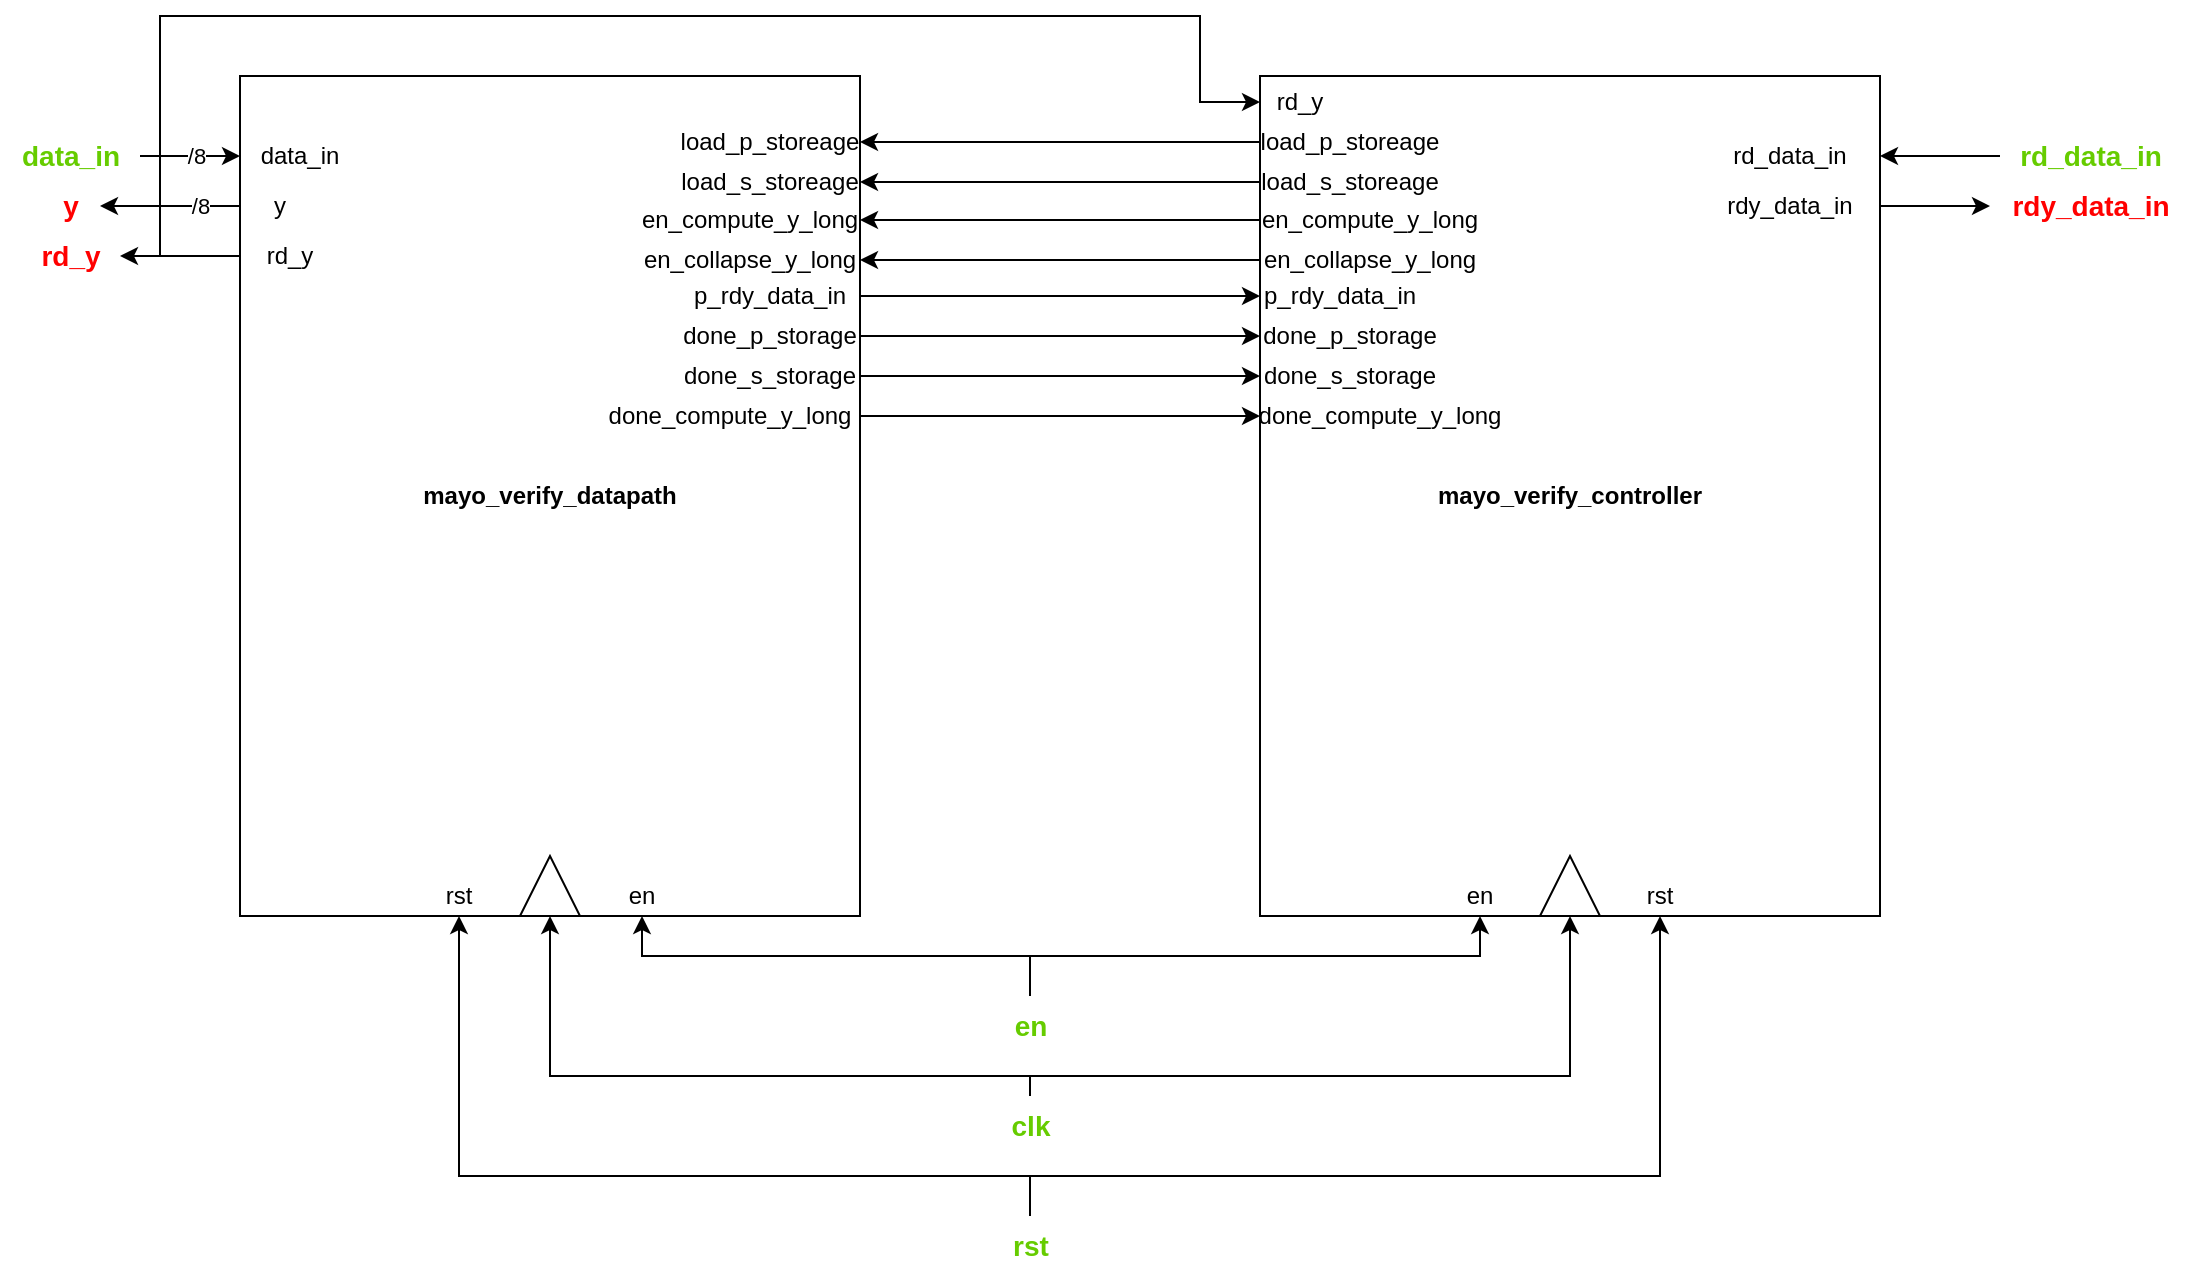 <mxfile version="22.1.2" type="device">
  <diagram name="Page-1" id="7oFCiNAd26EvE6YhQAw5">
    <mxGraphModel dx="2464" dy="1990" grid="1" gridSize="10" guides="1" tooltips="1" connect="1" arrows="1" fold="1" page="1" pageScale="2" pageWidth="850" pageHeight="1100" math="0" shadow="0">
      <root>
        <mxCell id="0" />
        <mxCell id="1" parent="0" />
        <mxCell id="Tme-Nr2etmvag8gRahso-1" value="&lt;b&gt;mayo_verify_datapath&lt;/b&gt;" style="rounded=0;whiteSpace=wrap;html=1;" parent="1" vertex="1">
          <mxGeometry x="400" y="340" width="310" height="420" as="geometry" />
        </mxCell>
        <mxCell id="Tme-Nr2etmvag8gRahso-2" value="" style="triangle;whiteSpace=wrap;html=1;direction=north;" parent="1" vertex="1">
          <mxGeometry x="540" y="730" width="30" height="30" as="geometry" />
        </mxCell>
        <mxCell id="Tme-Nr2etmvag8gRahso-3" value="rst" style="text;html=1;strokeColor=none;fillColor=none;align=center;verticalAlign=middle;whiteSpace=wrap;rounded=0;" parent="1" vertex="1">
          <mxGeometry x="491" y="740" width="37" height="20" as="geometry" />
        </mxCell>
        <mxCell id="Tme-Nr2etmvag8gRahso-14" value="&lt;b&gt;mayo_verify_controller&lt;/b&gt;" style="rounded=0;whiteSpace=wrap;html=1;" parent="1" vertex="1">
          <mxGeometry x="910" y="340" width="310" height="420" as="geometry" />
        </mxCell>
        <mxCell id="Tme-Nr2etmvag8gRahso-15" value="" style="triangle;whiteSpace=wrap;html=1;direction=north;" parent="1" vertex="1">
          <mxGeometry x="1050" y="730" width="30" height="30" as="geometry" />
        </mxCell>
        <mxCell id="Tme-Nr2etmvag8gRahso-16" value="rst" style="text;html=1;strokeColor=none;fillColor=none;align=center;verticalAlign=middle;whiteSpace=wrap;rounded=0;" parent="1" vertex="1">
          <mxGeometry x="1080" y="740" width="60" height="20" as="geometry" />
        </mxCell>
        <mxCell id="Tme-Nr2etmvag8gRahso-17" value="en" style="text;html=1;strokeColor=none;fillColor=none;align=center;verticalAlign=middle;whiteSpace=wrap;rounded=0;" parent="1" vertex="1">
          <mxGeometry x="571" y="740" width="60" height="20" as="geometry" />
        </mxCell>
        <mxCell id="Tme-Nr2etmvag8gRahso-18" value="load_p_storeage" style="text;html=1;strokeColor=none;fillColor=none;align=center;verticalAlign=middle;whiteSpace=wrap;rounded=0;" parent="1" vertex="1">
          <mxGeometry x="620" y="363" width="90" height="20" as="geometry" />
        </mxCell>
        <mxCell id="Tme-Nr2etmvag8gRahso-22" style="edgeStyle=orthogonalEdgeStyle;rounded=0;orthogonalLoop=1;jettySize=auto;html=1;entryX=1;entryY=0.5;entryDx=0;entryDy=0;" parent="1" source="Tme-Nr2etmvag8gRahso-19" target="Tme-Nr2etmvag8gRahso-18" edge="1">
          <mxGeometry relative="1" as="geometry" />
        </mxCell>
        <mxCell id="Tme-Nr2etmvag8gRahso-19" value="load_p_storeage" style="text;html=1;strokeColor=none;fillColor=none;align=center;verticalAlign=middle;whiteSpace=wrap;rounded=0;" parent="1" vertex="1">
          <mxGeometry x="910" y="363" width="90" height="20" as="geometry" />
        </mxCell>
        <mxCell id="Tme-Nr2etmvag8gRahso-20" value="load_s_storeage" style="text;html=1;strokeColor=none;fillColor=none;align=center;verticalAlign=middle;whiteSpace=wrap;rounded=0;" parent="1" vertex="1">
          <mxGeometry x="620" y="383" width="90" height="20" as="geometry" />
        </mxCell>
        <mxCell id="Tme-Nr2etmvag8gRahso-23" style="edgeStyle=orthogonalEdgeStyle;rounded=0;orthogonalLoop=1;jettySize=auto;html=1;entryX=1;entryY=0.5;entryDx=0;entryDy=0;" parent="1" source="Tme-Nr2etmvag8gRahso-21" target="Tme-Nr2etmvag8gRahso-20" edge="1">
          <mxGeometry relative="1" as="geometry" />
        </mxCell>
        <mxCell id="Tme-Nr2etmvag8gRahso-21" value="load_s_storeage" style="text;html=1;strokeColor=none;fillColor=none;align=center;verticalAlign=middle;whiteSpace=wrap;rounded=0;" parent="1" vertex="1">
          <mxGeometry x="910" y="383" width="90" height="20" as="geometry" />
        </mxCell>
        <mxCell id="Tme-Nr2etmvag8gRahso-29" style="edgeStyle=orthogonalEdgeStyle;rounded=0;orthogonalLoop=1;jettySize=auto;html=1;entryX=0;entryY=0.5;entryDx=0;entryDy=0;" parent="1" source="Tme-Nr2etmvag8gRahso-24" target="Tme-Nr2etmvag8gRahso-28" edge="1">
          <mxGeometry relative="1" as="geometry" />
        </mxCell>
        <mxCell id="Tme-Nr2etmvag8gRahso-24" value="p_rdy_data_in" style="text;html=1;strokeColor=none;fillColor=none;align=center;verticalAlign=middle;whiteSpace=wrap;rounded=0;" parent="1" vertex="1">
          <mxGeometry x="620" y="440" width="90" height="20" as="geometry" />
        </mxCell>
        <mxCell id="Tme-Nr2etmvag8gRahso-26" value="rd_data_in" style="text;html=1;strokeColor=none;fillColor=none;align=center;verticalAlign=middle;whiteSpace=wrap;rounded=0;" parent="1" vertex="1">
          <mxGeometry x="1130" y="370" width="90" height="20" as="geometry" />
        </mxCell>
        <mxCell id="Tme-Nr2etmvag8gRahso-28" value="p_rdy_data_in" style="text;html=1;strokeColor=none;fillColor=none;align=center;verticalAlign=middle;whiteSpace=wrap;rounded=0;" parent="1" vertex="1">
          <mxGeometry x="910" y="440" width="80" height="20" as="geometry" />
        </mxCell>
        <mxCell id="Tme-Nr2etmvag8gRahso-35" style="edgeStyle=orthogonalEdgeStyle;rounded=0;orthogonalLoop=1;jettySize=auto;html=1;entryX=0;entryY=0.5;entryDx=0;entryDy=0;" parent="1" source="Tme-Nr2etmvag8gRahso-31" target="Tme-Nr2etmvag8gRahso-33" edge="1">
          <mxGeometry relative="1" as="geometry" />
        </mxCell>
        <mxCell id="Tme-Nr2etmvag8gRahso-31" value="done_p_storage" style="text;html=1;strokeColor=none;fillColor=none;align=center;verticalAlign=middle;whiteSpace=wrap;rounded=0;" parent="1" vertex="1">
          <mxGeometry x="620" y="460" width="90" height="20" as="geometry" />
        </mxCell>
        <mxCell id="Tme-Nr2etmvag8gRahso-36" style="edgeStyle=orthogonalEdgeStyle;rounded=0;orthogonalLoop=1;jettySize=auto;html=1;entryX=0;entryY=0.5;entryDx=0;entryDy=0;" parent="1" source="Tme-Nr2etmvag8gRahso-32" target="Tme-Nr2etmvag8gRahso-34" edge="1">
          <mxGeometry relative="1" as="geometry" />
        </mxCell>
        <mxCell id="Tme-Nr2etmvag8gRahso-32" value="done_s_storage" style="text;html=1;strokeColor=none;fillColor=none;align=center;verticalAlign=middle;whiteSpace=wrap;rounded=0;" parent="1" vertex="1">
          <mxGeometry x="620" y="480" width="90" height="20" as="geometry" />
        </mxCell>
        <mxCell id="Tme-Nr2etmvag8gRahso-33" value="done_p_storage" style="text;html=1;strokeColor=none;fillColor=none;align=center;verticalAlign=middle;whiteSpace=wrap;rounded=0;" parent="1" vertex="1">
          <mxGeometry x="910" y="460" width="90" height="20" as="geometry" />
        </mxCell>
        <mxCell id="Tme-Nr2etmvag8gRahso-34" value="done_s_storage" style="text;html=1;strokeColor=none;fillColor=none;align=center;verticalAlign=middle;whiteSpace=wrap;rounded=0;" parent="1" vertex="1">
          <mxGeometry x="910" y="480" width="90" height="20" as="geometry" />
        </mxCell>
        <mxCell id="Tme-Nr2etmvag8gRahso-39" style="edgeStyle=orthogonalEdgeStyle;rounded=0;orthogonalLoop=1;jettySize=auto;html=1;entryX=0;entryY=0.5;entryDx=0;entryDy=0;" parent="1" source="Tme-Nr2etmvag8gRahso-37" target="Tme-Nr2etmvag8gRahso-38" edge="1">
          <mxGeometry relative="1" as="geometry" />
        </mxCell>
        <mxCell id="Tme-Nr2etmvag8gRahso-37" value="done_compute_y_long" style="text;html=1;strokeColor=none;fillColor=none;align=center;verticalAlign=middle;whiteSpace=wrap;rounded=0;" parent="1" vertex="1">
          <mxGeometry x="580" y="500" width="130" height="20" as="geometry" />
        </mxCell>
        <mxCell id="Tme-Nr2etmvag8gRahso-38" value="done_compute_y_long" style="text;html=1;strokeColor=none;fillColor=none;align=center;verticalAlign=middle;whiteSpace=wrap;rounded=0;" parent="1" vertex="1">
          <mxGeometry x="910" y="500" width="120" height="20" as="geometry" />
        </mxCell>
        <mxCell id="Tme-Nr2etmvag8gRahso-51" style="edgeStyle=orthogonalEdgeStyle;rounded=0;orthogonalLoop=1;jettySize=auto;html=1;" parent="1" source="Tme-Nr2etmvag8gRahso-40" target="Tme-Nr2etmvag8gRahso-50" edge="1">
          <mxGeometry relative="1" as="geometry" />
        </mxCell>
        <mxCell id="Tme-Nr2etmvag8gRahso-75" style="edgeStyle=orthogonalEdgeStyle;rounded=0;orthogonalLoop=1;jettySize=auto;html=1;entryX=0;entryY=0.5;entryDx=0;entryDy=0;" parent="1" source="Tme-Nr2etmvag8gRahso-40" target="Tme-Nr2etmvag8gRahso-74" edge="1">
          <mxGeometry relative="1" as="geometry">
            <Array as="points">
              <mxPoint x="360" y="430" />
              <mxPoint x="360" y="310" />
              <mxPoint x="880" y="310" />
              <mxPoint x="880" y="353" />
            </Array>
          </mxGeometry>
        </mxCell>
        <mxCell id="Tme-Nr2etmvag8gRahso-40" value="rd_y" style="text;html=1;strokeColor=none;fillColor=none;align=center;verticalAlign=middle;whiteSpace=wrap;rounded=0;" parent="1" vertex="1">
          <mxGeometry x="400" y="420" width="50" height="20" as="geometry" />
        </mxCell>
        <mxCell id="Tme-Nr2etmvag8gRahso-48" style="edgeStyle=orthogonalEdgeStyle;rounded=0;orthogonalLoop=1;jettySize=auto;html=1;" parent="1" source="Tme-Nr2etmvag8gRahso-41" target="Tme-Nr2etmvag8gRahso-46" edge="1">
          <mxGeometry relative="1" as="geometry" />
        </mxCell>
        <mxCell id="Tme-Nr2etmvag8gRahso-49" value="/8" style="edgeLabel;html=1;align=center;verticalAlign=middle;resizable=0;points=[];" parent="Tme-Nr2etmvag8gRahso-48" vertex="1" connectable="0">
          <mxGeometry x="-0.029" y="1" relative="1" as="geometry">
            <mxPoint x="14" y="-1" as="offset" />
          </mxGeometry>
        </mxCell>
        <mxCell id="Tme-Nr2etmvag8gRahso-41" value="y" style="text;html=1;strokeColor=none;fillColor=none;align=center;verticalAlign=middle;whiteSpace=wrap;rounded=0;" parent="1" vertex="1">
          <mxGeometry x="400" y="395" width="40" height="20" as="geometry" />
        </mxCell>
        <mxCell id="Tme-Nr2etmvag8gRahso-42" value="data_in" style="text;html=1;strokeColor=none;fillColor=none;align=center;verticalAlign=middle;whiteSpace=wrap;rounded=0;" parent="1" vertex="1">
          <mxGeometry x="400" y="370" width="60" height="20" as="geometry" />
        </mxCell>
        <mxCell id="Tme-Nr2etmvag8gRahso-44" style="edgeStyle=orthogonalEdgeStyle;rounded=0;orthogonalLoop=1;jettySize=auto;html=1;entryX=0;entryY=0.5;entryDx=0;entryDy=0;" parent="1" source="Tme-Nr2etmvag8gRahso-43" target="Tme-Nr2etmvag8gRahso-42" edge="1">
          <mxGeometry relative="1" as="geometry" />
        </mxCell>
        <mxCell id="Tme-Nr2etmvag8gRahso-45" value="/8" style="edgeLabel;html=1;align=center;verticalAlign=middle;resizable=0;points=[];" parent="Tme-Nr2etmvag8gRahso-44" vertex="1" connectable="0">
          <mxGeometry x="0.12" relative="1" as="geometry">
            <mxPoint as="offset" />
          </mxGeometry>
        </mxCell>
        <mxCell id="Tme-Nr2etmvag8gRahso-43" value="&lt;font color=&quot;#66cc00&quot;&gt;&lt;span style=&quot;font-size: 14px;&quot;&gt;&lt;b&gt;data_in&lt;br&gt;&lt;/b&gt;&lt;/span&gt;&lt;/font&gt;" style="text;html=1;align=center;verticalAlign=middle;resizable=0;points=[];autosize=1;strokeColor=none;fillColor=none;" parent="1" vertex="1">
          <mxGeometry x="280" y="365" width="70" height="30" as="geometry" />
        </mxCell>
        <mxCell id="Tme-Nr2etmvag8gRahso-46" value="&lt;span style=&quot;font-size: 14px;&quot;&gt;&lt;b style=&quot;&quot;&gt;&lt;font color=&quot;#ff0000&quot;&gt;y&lt;/font&gt;&lt;br&gt;&lt;/b&gt;&lt;/span&gt;" style="text;html=1;align=center;verticalAlign=middle;resizable=0;points=[];autosize=1;strokeColor=none;fillColor=none;" parent="1" vertex="1">
          <mxGeometry x="300" y="390" width="30" height="30" as="geometry" />
        </mxCell>
        <mxCell id="Tme-Nr2etmvag8gRahso-50" value="&lt;span style=&quot;font-size: 14px;&quot;&gt;&lt;b style=&quot;&quot;&gt;&lt;font color=&quot;#ff0000&quot;&gt;rd_y&lt;/font&gt;&lt;br&gt;&lt;/b&gt;&lt;/span&gt;" style="text;html=1;align=center;verticalAlign=middle;resizable=0;points=[];autosize=1;strokeColor=none;fillColor=none;" parent="1" vertex="1">
          <mxGeometry x="290" y="415" width="50" height="30" as="geometry" />
        </mxCell>
        <mxCell id="Tme-Nr2etmvag8gRahso-54" style="edgeStyle=orthogonalEdgeStyle;rounded=0;orthogonalLoop=1;jettySize=auto;html=1;entryX=0.5;entryY=1;entryDx=0;entryDy=0;" parent="1" source="Tme-Nr2etmvag8gRahso-52" target="Tme-Nr2etmvag8gRahso-17" edge="1">
          <mxGeometry relative="1" as="geometry">
            <Array as="points">
              <mxPoint x="795" y="780" />
              <mxPoint x="601" y="780" />
            </Array>
          </mxGeometry>
        </mxCell>
        <mxCell id="Tme-Nr2etmvag8gRahso-52" value="&lt;font color=&quot;#66cc00&quot;&gt;&lt;span style=&quot;font-size: 14px;&quot;&gt;&lt;b&gt;en&lt;br&gt;&lt;/b&gt;&lt;/span&gt;&lt;/font&gt;" style="text;html=1;align=center;verticalAlign=middle;resizable=0;points=[];autosize=1;strokeColor=none;fillColor=none;" parent="1" vertex="1">
          <mxGeometry x="775" y="800" width="40" height="30" as="geometry" />
        </mxCell>
        <mxCell id="Tme-Nr2etmvag8gRahso-55" style="edgeStyle=orthogonalEdgeStyle;rounded=0;orthogonalLoop=1;jettySize=auto;html=1;" parent="1" source="Tme-Nr2etmvag8gRahso-52" target="Tme-Nr2etmvag8gRahso-53" edge="1">
          <mxGeometry relative="1" as="geometry">
            <Array as="points">
              <mxPoint x="795" y="780" />
              <mxPoint x="1020" y="780" />
            </Array>
          </mxGeometry>
        </mxCell>
        <mxCell id="Tme-Nr2etmvag8gRahso-53" value="en" style="text;html=1;strokeColor=none;fillColor=none;align=center;verticalAlign=middle;whiteSpace=wrap;rounded=0;" parent="1" vertex="1">
          <mxGeometry x="990" y="740" width="60" height="20" as="geometry" />
        </mxCell>
        <mxCell id="Tme-Nr2etmvag8gRahso-57" style="edgeStyle=orthogonalEdgeStyle;rounded=0;orthogonalLoop=1;jettySize=auto;html=1;entryX=0;entryY=0.5;entryDx=0;entryDy=0;" parent="1" source="Tme-Nr2etmvag8gRahso-56" target="Tme-Nr2etmvag8gRahso-2" edge="1">
          <mxGeometry relative="1" as="geometry">
            <Array as="points">
              <mxPoint x="795" y="840" />
              <mxPoint x="555" y="840" />
            </Array>
          </mxGeometry>
        </mxCell>
        <mxCell id="Tme-Nr2etmvag8gRahso-58" style="edgeStyle=orthogonalEdgeStyle;rounded=0;orthogonalLoop=1;jettySize=auto;html=1;entryX=0;entryY=0.5;entryDx=0;entryDy=0;" parent="1" source="Tme-Nr2etmvag8gRahso-56" target="Tme-Nr2etmvag8gRahso-15" edge="1">
          <mxGeometry relative="1" as="geometry">
            <Array as="points">
              <mxPoint x="795" y="840" />
              <mxPoint x="1065" y="840" />
            </Array>
          </mxGeometry>
        </mxCell>
        <mxCell id="Tme-Nr2etmvag8gRahso-56" value="&lt;font color=&quot;#66cc00&quot;&gt;&lt;span style=&quot;font-size: 14px;&quot;&gt;&lt;b&gt;clk&lt;br&gt;&lt;/b&gt;&lt;/span&gt;&lt;/font&gt;" style="text;html=1;align=center;verticalAlign=middle;resizable=0;points=[];autosize=1;strokeColor=none;fillColor=none;" parent="1" vertex="1">
          <mxGeometry x="775" y="850" width="40" height="30" as="geometry" />
        </mxCell>
        <mxCell id="Tme-Nr2etmvag8gRahso-60" style="edgeStyle=orthogonalEdgeStyle;rounded=0;orthogonalLoop=1;jettySize=auto;html=1;entryX=0.5;entryY=1;entryDx=0;entryDy=0;" parent="1" source="Tme-Nr2etmvag8gRahso-59" target="Tme-Nr2etmvag8gRahso-3" edge="1">
          <mxGeometry relative="1" as="geometry">
            <Array as="points">
              <mxPoint x="795" y="890" />
              <mxPoint x="510" y="890" />
            </Array>
          </mxGeometry>
        </mxCell>
        <mxCell id="Tme-Nr2etmvag8gRahso-61" style="edgeStyle=orthogonalEdgeStyle;rounded=0;orthogonalLoop=1;jettySize=auto;html=1;entryX=0.5;entryY=1;entryDx=0;entryDy=0;" parent="1" source="Tme-Nr2etmvag8gRahso-59" target="Tme-Nr2etmvag8gRahso-16" edge="1">
          <mxGeometry relative="1" as="geometry">
            <Array as="points">
              <mxPoint x="795" y="890" />
              <mxPoint x="1110" y="890" />
            </Array>
          </mxGeometry>
        </mxCell>
        <mxCell id="Tme-Nr2etmvag8gRahso-59" value="&lt;font color=&quot;#66cc00&quot;&gt;&lt;span style=&quot;font-size: 14px;&quot;&gt;&lt;b&gt;rst&lt;br&gt;&lt;/b&gt;&lt;/span&gt;&lt;/font&gt;" style="text;html=1;align=center;verticalAlign=middle;resizable=0;points=[];autosize=1;strokeColor=none;fillColor=none;" parent="1" vertex="1">
          <mxGeometry x="775" y="910" width="40" height="30" as="geometry" />
        </mxCell>
        <mxCell id="Tme-Nr2etmvag8gRahso-63" style="edgeStyle=orthogonalEdgeStyle;rounded=0;orthogonalLoop=1;jettySize=auto;html=1;" parent="1" source="Tme-Nr2etmvag8gRahso-62" target="Tme-Nr2etmvag8gRahso-26" edge="1">
          <mxGeometry relative="1" as="geometry" />
        </mxCell>
        <mxCell id="Tme-Nr2etmvag8gRahso-62" value="&lt;font color=&quot;#66cc00&quot;&gt;&lt;span style=&quot;font-size: 14px;&quot;&gt;&lt;b&gt;rd_data_in&lt;br&gt;&lt;/b&gt;&lt;/span&gt;&lt;/font&gt;" style="text;html=1;align=center;verticalAlign=middle;resizable=0;points=[];autosize=1;strokeColor=none;fillColor=none;" parent="1" vertex="1">
          <mxGeometry x="1280" y="365" width="90" height="30" as="geometry" />
        </mxCell>
        <mxCell id="Tme-Nr2etmvag8gRahso-64" value="&lt;span style=&quot;font-size: 14px;&quot;&gt;&lt;b style=&quot;&quot;&gt;&lt;font color=&quot;#ff0000&quot;&gt;rdy_data_in&lt;/font&gt;&lt;br&gt;&lt;/b&gt;&lt;/span&gt;" style="text;html=1;align=center;verticalAlign=middle;resizable=0;points=[];autosize=1;strokeColor=none;fillColor=none;" parent="1" vertex="1">
          <mxGeometry x="1275" y="390" width="100" height="30" as="geometry" />
        </mxCell>
        <mxCell id="Tme-Nr2etmvag8gRahso-66" style="edgeStyle=orthogonalEdgeStyle;rounded=0;orthogonalLoop=1;jettySize=auto;html=1;" parent="1" source="Tme-Nr2etmvag8gRahso-65" target="Tme-Nr2etmvag8gRahso-64" edge="1">
          <mxGeometry relative="1" as="geometry" />
        </mxCell>
        <mxCell id="Tme-Nr2etmvag8gRahso-65" value="rdy_data_in" style="text;html=1;strokeColor=none;fillColor=none;align=center;verticalAlign=middle;whiteSpace=wrap;rounded=0;" parent="1" vertex="1">
          <mxGeometry x="1130" y="395" width="90" height="20" as="geometry" />
        </mxCell>
        <mxCell id="Tme-Nr2etmvag8gRahso-67" value="en_compute_y_long" style="text;html=1;strokeColor=none;fillColor=none;align=center;verticalAlign=middle;whiteSpace=wrap;rounded=0;" parent="1" vertex="1">
          <mxGeometry x="600" y="402" width="110" height="20" as="geometry" />
        </mxCell>
        <mxCell id="Tme-Nr2etmvag8gRahso-68" value="en_collapse_y_long" style="text;html=1;strokeColor=none;fillColor=none;align=center;verticalAlign=middle;whiteSpace=wrap;rounded=0;" parent="1" vertex="1">
          <mxGeometry x="600" y="422" width="110" height="20" as="geometry" />
        </mxCell>
        <mxCell id="Tme-Nr2etmvag8gRahso-72" style="edgeStyle=orthogonalEdgeStyle;rounded=0;orthogonalLoop=1;jettySize=auto;html=1;entryX=1;entryY=0.5;entryDx=0;entryDy=0;" parent="1" source="Tme-Nr2etmvag8gRahso-69" target="Tme-Nr2etmvag8gRahso-67" edge="1">
          <mxGeometry relative="1" as="geometry" />
        </mxCell>
        <mxCell id="Tme-Nr2etmvag8gRahso-69" value="en_compute_y_long" style="text;html=1;strokeColor=none;fillColor=none;align=center;verticalAlign=middle;whiteSpace=wrap;rounded=0;" parent="1" vertex="1">
          <mxGeometry x="910" y="402" width="110" height="20" as="geometry" />
        </mxCell>
        <mxCell id="Tme-Nr2etmvag8gRahso-73" style="edgeStyle=orthogonalEdgeStyle;rounded=0;orthogonalLoop=1;jettySize=auto;html=1;entryX=1;entryY=0.5;entryDx=0;entryDy=0;" parent="1" source="Tme-Nr2etmvag8gRahso-70" target="Tme-Nr2etmvag8gRahso-68" edge="1">
          <mxGeometry relative="1" as="geometry" />
        </mxCell>
        <mxCell id="Tme-Nr2etmvag8gRahso-70" value="en_collapse_y_long" style="text;html=1;strokeColor=none;fillColor=none;align=center;verticalAlign=middle;whiteSpace=wrap;rounded=0;" parent="1" vertex="1">
          <mxGeometry x="910" y="422" width="110" height="20" as="geometry" />
        </mxCell>
        <mxCell id="Tme-Nr2etmvag8gRahso-74" value="rd_y" style="text;html=1;strokeColor=none;fillColor=none;align=center;verticalAlign=middle;whiteSpace=wrap;rounded=0;" parent="1" vertex="1">
          <mxGeometry x="910" y="343" width="40" height="20" as="geometry" />
        </mxCell>
      </root>
    </mxGraphModel>
  </diagram>
</mxfile>
